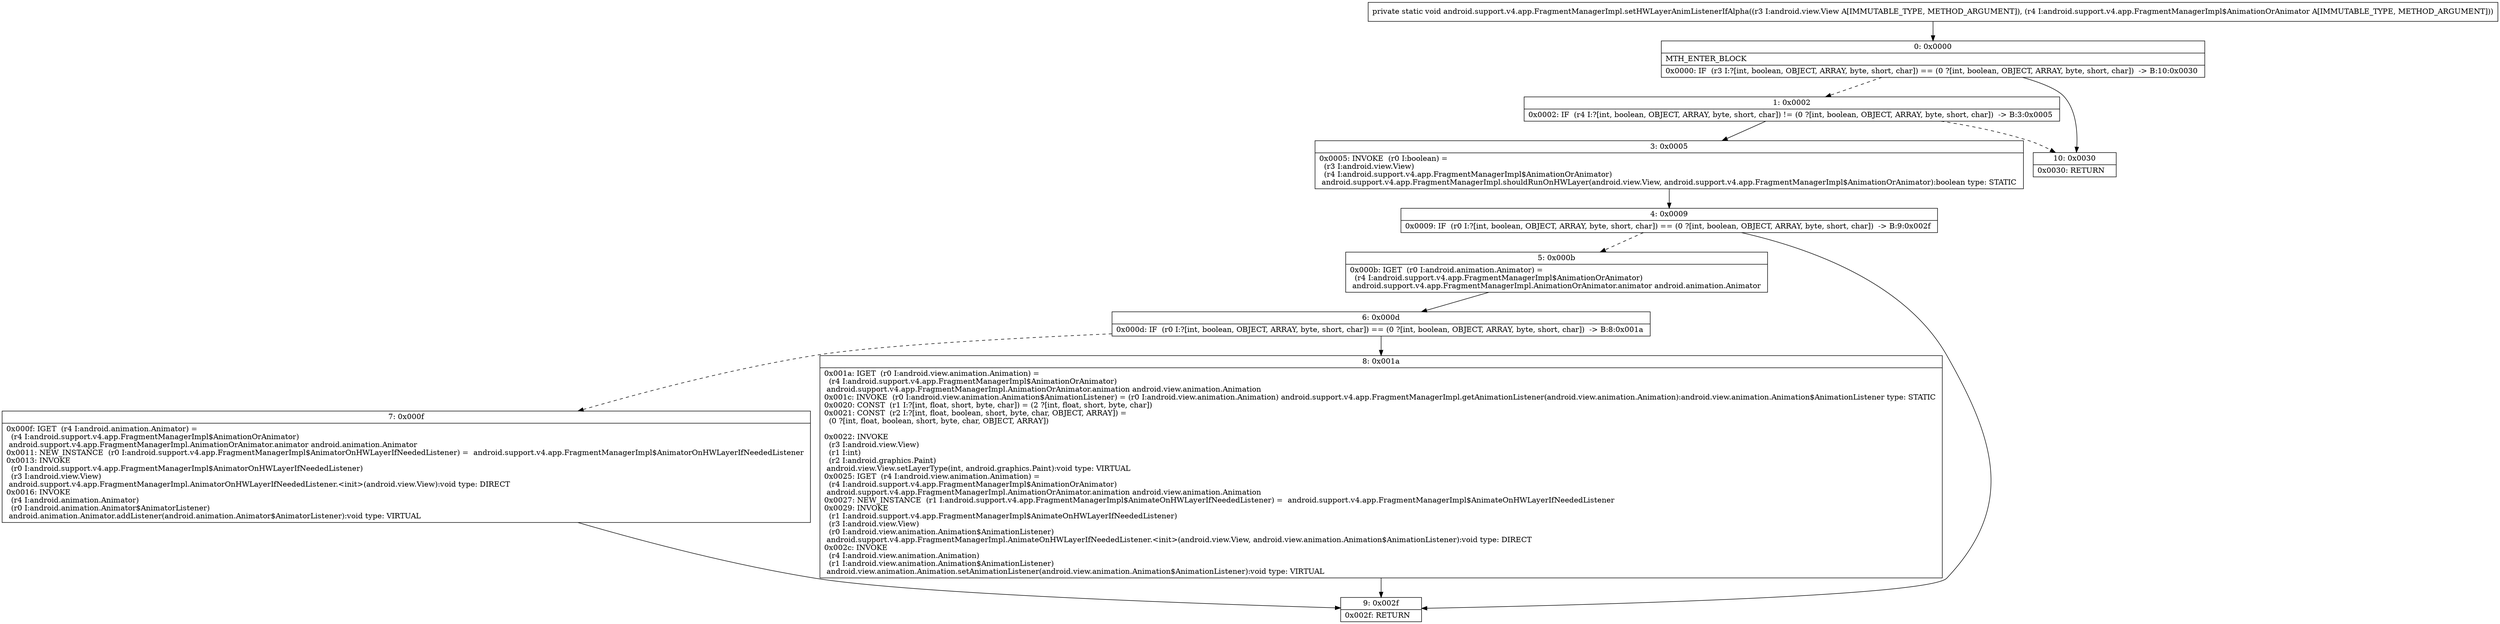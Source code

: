 digraph "CFG forandroid.support.v4.app.FragmentManagerImpl.setHWLayerAnimListenerIfAlpha(Landroid\/view\/View;Landroid\/support\/v4\/app\/FragmentManagerImpl$AnimationOrAnimator;)V" {
Node_0 [shape=record,label="{0\:\ 0x0000|MTH_ENTER_BLOCK\l|0x0000: IF  (r3 I:?[int, boolean, OBJECT, ARRAY, byte, short, char]) == (0 ?[int, boolean, OBJECT, ARRAY, byte, short, char])  \-\> B:10:0x0030 \l}"];
Node_1 [shape=record,label="{1\:\ 0x0002|0x0002: IF  (r4 I:?[int, boolean, OBJECT, ARRAY, byte, short, char]) != (0 ?[int, boolean, OBJECT, ARRAY, byte, short, char])  \-\> B:3:0x0005 \l}"];
Node_3 [shape=record,label="{3\:\ 0x0005|0x0005: INVOKE  (r0 I:boolean) = \l  (r3 I:android.view.View)\l  (r4 I:android.support.v4.app.FragmentManagerImpl$AnimationOrAnimator)\l android.support.v4.app.FragmentManagerImpl.shouldRunOnHWLayer(android.view.View, android.support.v4.app.FragmentManagerImpl$AnimationOrAnimator):boolean type: STATIC \l}"];
Node_4 [shape=record,label="{4\:\ 0x0009|0x0009: IF  (r0 I:?[int, boolean, OBJECT, ARRAY, byte, short, char]) == (0 ?[int, boolean, OBJECT, ARRAY, byte, short, char])  \-\> B:9:0x002f \l}"];
Node_5 [shape=record,label="{5\:\ 0x000b|0x000b: IGET  (r0 I:android.animation.Animator) = \l  (r4 I:android.support.v4.app.FragmentManagerImpl$AnimationOrAnimator)\l android.support.v4.app.FragmentManagerImpl.AnimationOrAnimator.animator android.animation.Animator \l}"];
Node_6 [shape=record,label="{6\:\ 0x000d|0x000d: IF  (r0 I:?[int, boolean, OBJECT, ARRAY, byte, short, char]) == (0 ?[int, boolean, OBJECT, ARRAY, byte, short, char])  \-\> B:8:0x001a \l}"];
Node_7 [shape=record,label="{7\:\ 0x000f|0x000f: IGET  (r4 I:android.animation.Animator) = \l  (r4 I:android.support.v4.app.FragmentManagerImpl$AnimationOrAnimator)\l android.support.v4.app.FragmentManagerImpl.AnimationOrAnimator.animator android.animation.Animator \l0x0011: NEW_INSTANCE  (r0 I:android.support.v4.app.FragmentManagerImpl$AnimatorOnHWLayerIfNeededListener) =  android.support.v4.app.FragmentManagerImpl$AnimatorOnHWLayerIfNeededListener \l0x0013: INVOKE  \l  (r0 I:android.support.v4.app.FragmentManagerImpl$AnimatorOnHWLayerIfNeededListener)\l  (r3 I:android.view.View)\l android.support.v4.app.FragmentManagerImpl.AnimatorOnHWLayerIfNeededListener.\<init\>(android.view.View):void type: DIRECT \l0x0016: INVOKE  \l  (r4 I:android.animation.Animator)\l  (r0 I:android.animation.Animator$AnimatorListener)\l android.animation.Animator.addListener(android.animation.Animator$AnimatorListener):void type: VIRTUAL \l}"];
Node_8 [shape=record,label="{8\:\ 0x001a|0x001a: IGET  (r0 I:android.view.animation.Animation) = \l  (r4 I:android.support.v4.app.FragmentManagerImpl$AnimationOrAnimator)\l android.support.v4.app.FragmentManagerImpl.AnimationOrAnimator.animation android.view.animation.Animation \l0x001c: INVOKE  (r0 I:android.view.animation.Animation$AnimationListener) = (r0 I:android.view.animation.Animation) android.support.v4.app.FragmentManagerImpl.getAnimationListener(android.view.animation.Animation):android.view.animation.Animation$AnimationListener type: STATIC \l0x0020: CONST  (r1 I:?[int, float, short, byte, char]) = (2 ?[int, float, short, byte, char]) \l0x0021: CONST  (r2 I:?[int, float, boolean, short, byte, char, OBJECT, ARRAY]) = \l  (0 ?[int, float, boolean, short, byte, char, OBJECT, ARRAY])\l \l0x0022: INVOKE  \l  (r3 I:android.view.View)\l  (r1 I:int)\l  (r2 I:android.graphics.Paint)\l android.view.View.setLayerType(int, android.graphics.Paint):void type: VIRTUAL \l0x0025: IGET  (r4 I:android.view.animation.Animation) = \l  (r4 I:android.support.v4.app.FragmentManagerImpl$AnimationOrAnimator)\l android.support.v4.app.FragmentManagerImpl.AnimationOrAnimator.animation android.view.animation.Animation \l0x0027: NEW_INSTANCE  (r1 I:android.support.v4.app.FragmentManagerImpl$AnimateOnHWLayerIfNeededListener) =  android.support.v4.app.FragmentManagerImpl$AnimateOnHWLayerIfNeededListener \l0x0029: INVOKE  \l  (r1 I:android.support.v4.app.FragmentManagerImpl$AnimateOnHWLayerIfNeededListener)\l  (r3 I:android.view.View)\l  (r0 I:android.view.animation.Animation$AnimationListener)\l android.support.v4.app.FragmentManagerImpl.AnimateOnHWLayerIfNeededListener.\<init\>(android.view.View, android.view.animation.Animation$AnimationListener):void type: DIRECT \l0x002c: INVOKE  \l  (r4 I:android.view.animation.Animation)\l  (r1 I:android.view.animation.Animation$AnimationListener)\l android.view.animation.Animation.setAnimationListener(android.view.animation.Animation$AnimationListener):void type: VIRTUAL \l}"];
Node_9 [shape=record,label="{9\:\ 0x002f|0x002f: RETURN   \l}"];
Node_10 [shape=record,label="{10\:\ 0x0030|0x0030: RETURN   \l}"];
MethodNode[shape=record,label="{private static void android.support.v4.app.FragmentManagerImpl.setHWLayerAnimListenerIfAlpha((r3 I:android.view.View A[IMMUTABLE_TYPE, METHOD_ARGUMENT]), (r4 I:android.support.v4.app.FragmentManagerImpl$AnimationOrAnimator A[IMMUTABLE_TYPE, METHOD_ARGUMENT])) }"];
MethodNode -> Node_0;
Node_0 -> Node_1[style=dashed];
Node_0 -> Node_10;
Node_1 -> Node_3;
Node_1 -> Node_10[style=dashed];
Node_3 -> Node_4;
Node_4 -> Node_5[style=dashed];
Node_4 -> Node_9;
Node_5 -> Node_6;
Node_6 -> Node_7[style=dashed];
Node_6 -> Node_8;
Node_7 -> Node_9;
Node_8 -> Node_9;
}


